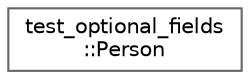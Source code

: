 digraph "类继承关系图"
{
 // LATEX_PDF_SIZE
  bgcolor="transparent";
  edge [fontname=Helvetica,fontsize=10,labelfontname=Helvetica,labelfontsize=10];
  node [fontname=Helvetica,fontsize=10,shape=box,height=0.2,width=0.4];
  rankdir="LR";
  Node0 [id="Node000000",label="test_optional_fields\l::Person",height=0.2,width=0.4,color="grey40", fillcolor="white", style="filled",URL="$structtest__optional__fields_1_1_person.html",tooltip=" "];
}
